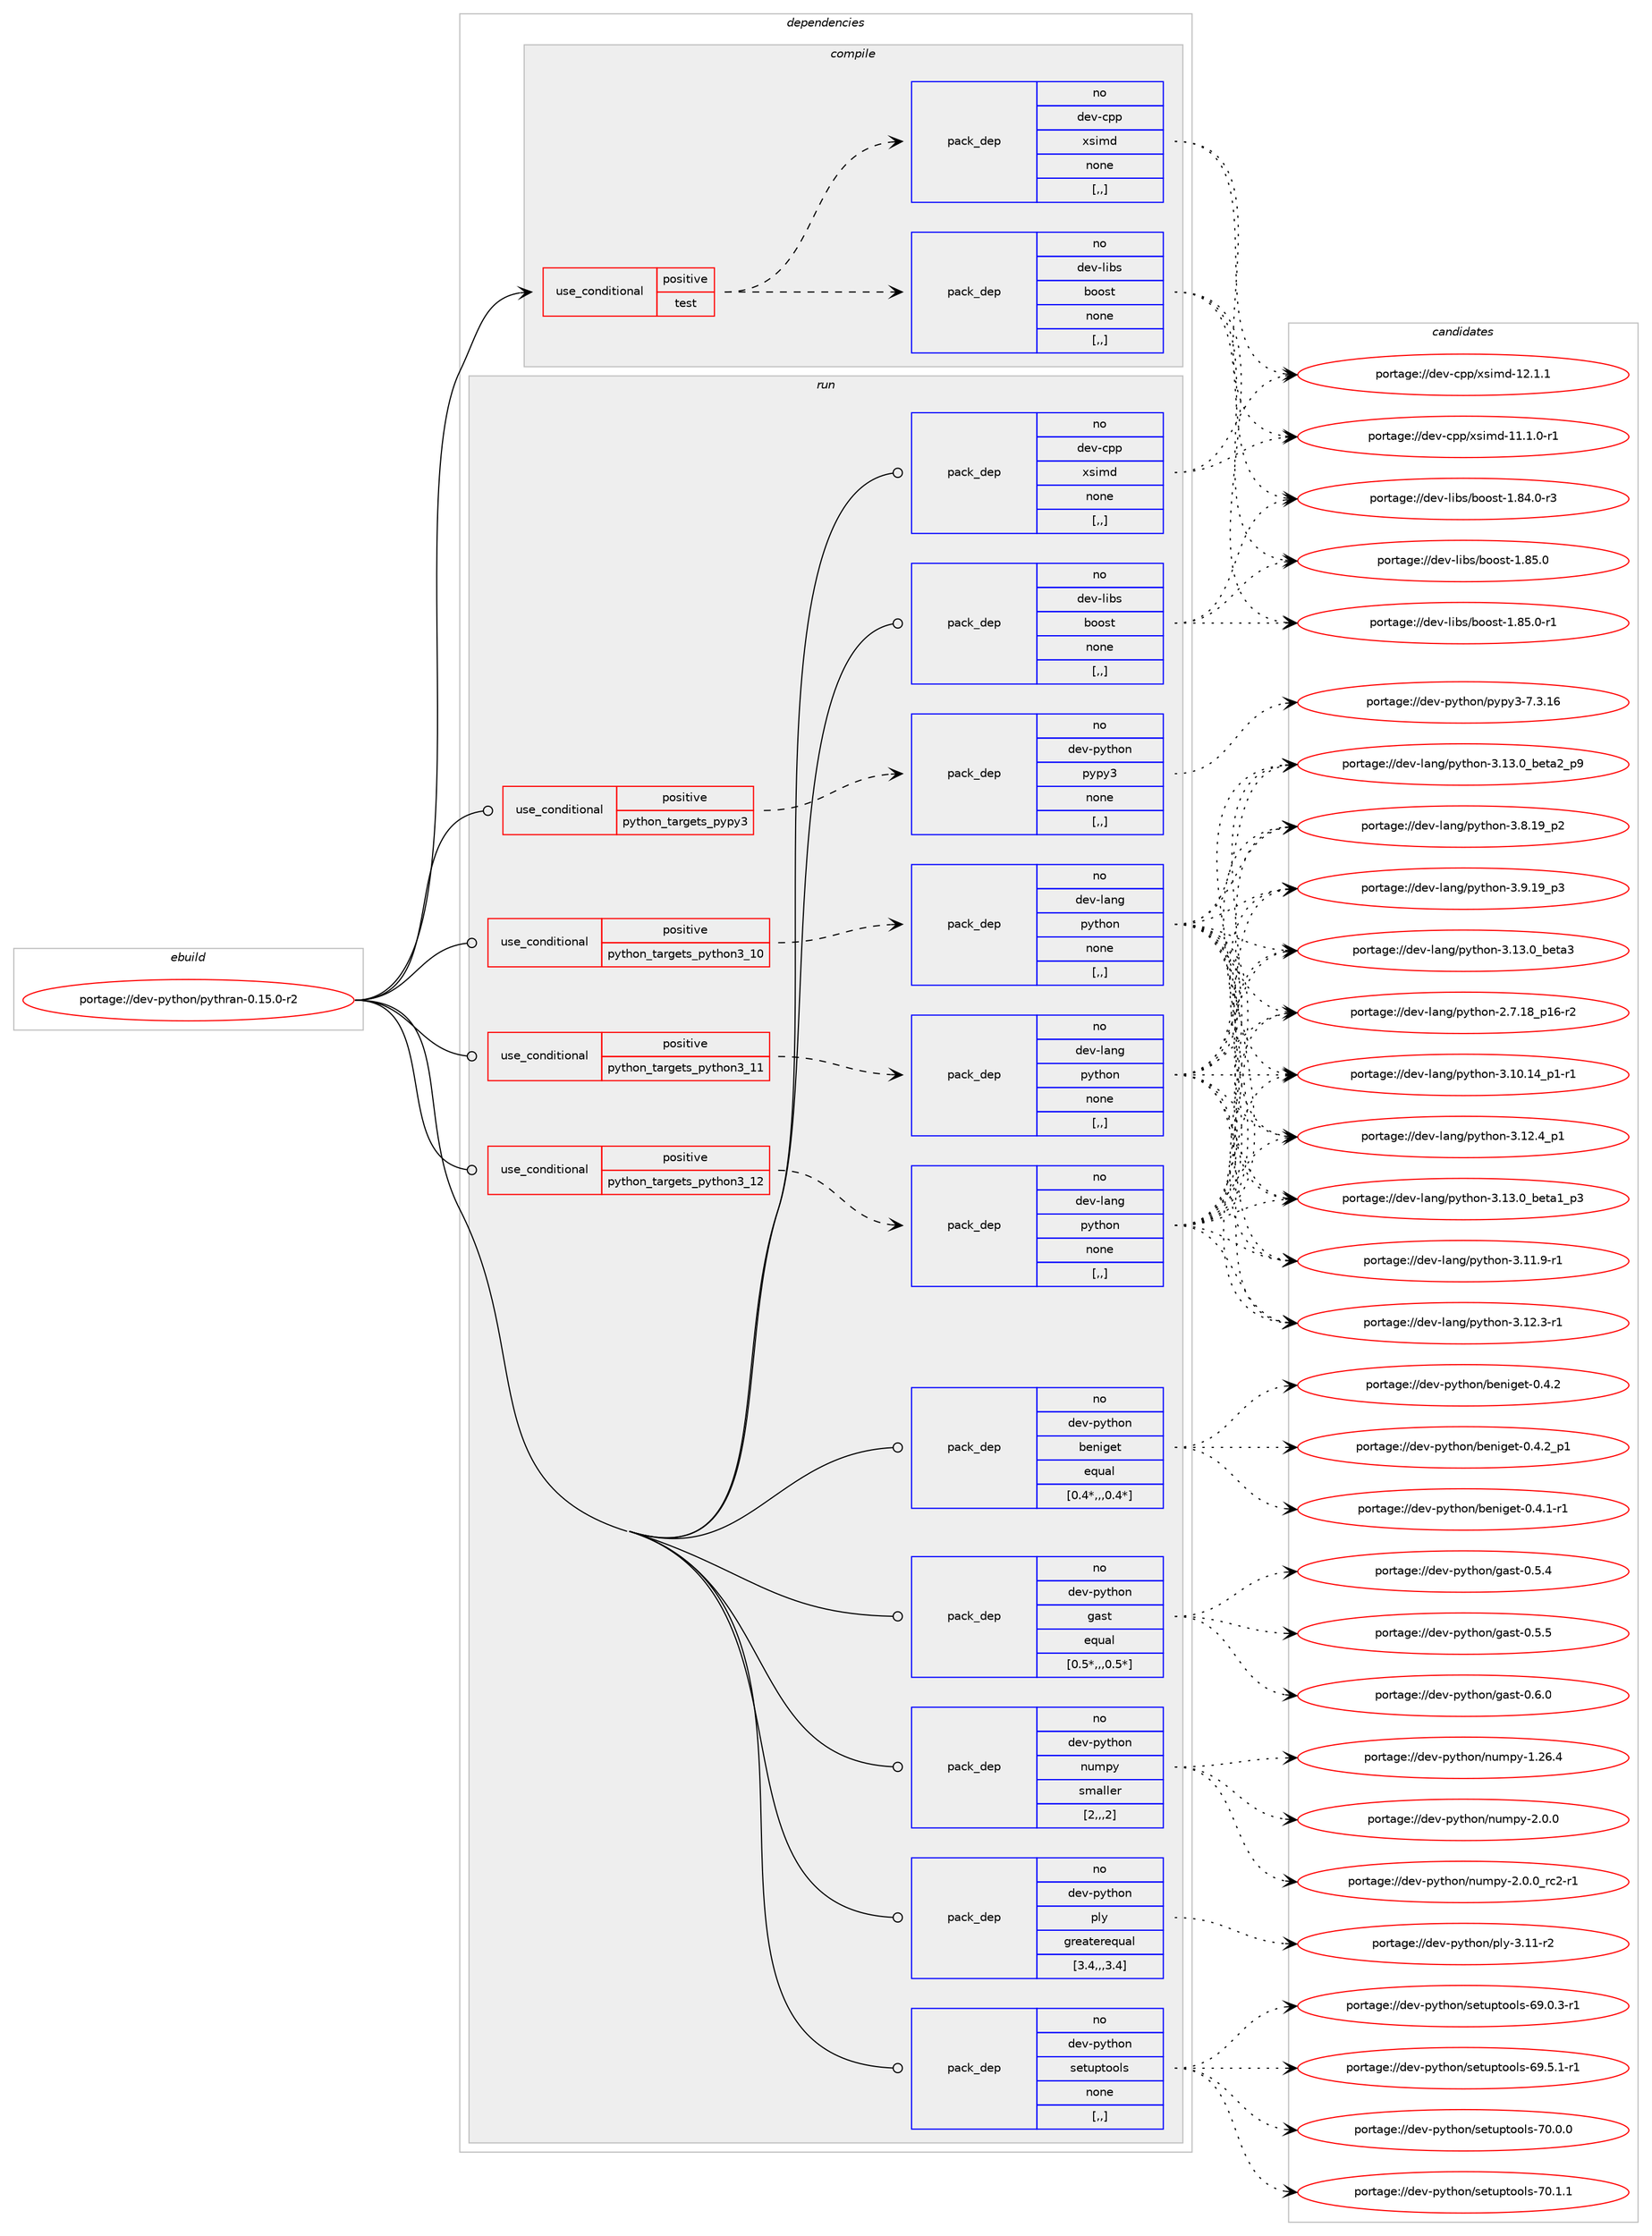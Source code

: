digraph prolog {

# *************
# Graph options
# *************

newrank=true;
concentrate=true;
compound=true;
graph [rankdir=LR,fontname=Helvetica,fontsize=10,ranksep=1.5];#, ranksep=2.5, nodesep=0.2];
edge  [arrowhead=vee];
node  [fontname=Helvetica,fontsize=10];

# **********
# The ebuild
# **********

subgraph cluster_leftcol {
color=gray;
rank=same;
label=<<i>ebuild</i>>;
id [label="portage://dev-python/pythran-0.15.0-r2", color=red, width=4, href="../dev-python/pythran-0.15.0-r2.svg"];
}

# ****************
# The dependencies
# ****************

subgraph cluster_midcol {
color=gray;
label=<<i>dependencies</i>>;
subgraph cluster_compile {
fillcolor="#eeeeee";
style=filled;
label=<<i>compile</i>>;
subgraph cond37230 {
dependency156478 [label=<<TABLE BORDER="0" CELLBORDER="1" CELLSPACING="0" CELLPADDING="4"><TR><TD ROWSPAN="3" CELLPADDING="10">use_conditional</TD></TR><TR><TD>positive</TD></TR><TR><TD>test</TD></TR></TABLE>>, shape=none, color=red];
subgraph pack118011 {
dependency156479 [label=<<TABLE BORDER="0" CELLBORDER="1" CELLSPACING="0" CELLPADDING="4" WIDTH="220"><TR><TD ROWSPAN="6" CELLPADDING="30">pack_dep</TD></TR><TR><TD WIDTH="110">no</TD></TR><TR><TD>dev-libs</TD></TR><TR><TD>boost</TD></TR><TR><TD>none</TD></TR><TR><TD>[,,]</TD></TR></TABLE>>, shape=none, color=blue];
}
dependency156478:e -> dependency156479:w [weight=20,style="dashed",arrowhead="vee"];
subgraph pack118012 {
dependency156480 [label=<<TABLE BORDER="0" CELLBORDER="1" CELLSPACING="0" CELLPADDING="4" WIDTH="220"><TR><TD ROWSPAN="6" CELLPADDING="30">pack_dep</TD></TR><TR><TD WIDTH="110">no</TD></TR><TR><TD>dev-cpp</TD></TR><TR><TD>xsimd</TD></TR><TR><TD>none</TD></TR><TR><TD>[,,]</TD></TR></TABLE>>, shape=none, color=blue];
}
dependency156478:e -> dependency156480:w [weight=20,style="dashed",arrowhead="vee"];
}
id:e -> dependency156478:w [weight=20,style="solid",arrowhead="vee"];
}
subgraph cluster_compileandrun {
fillcolor="#eeeeee";
style=filled;
label=<<i>compile and run</i>>;
}
subgraph cluster_run {
fillcolor="#eeeeee";
style=filled;
label=<<i>run</i>>;
subgraph cond37231 {
dependency156481 [label=<<TABLE BORDER="0" CELLBORDER="1" CELLSPACING="0" CELLPADDING="4"><TR><TD ROWSPAN="3" CELLPADDING="10">use_conditional</TD></TR><TR><TD>positive</TD></TR><TR><TD>python_targets_pypy3</TD></TR></TABLE>>, shape=none, color=red];
subgraph pack118013 {
dependency156482 [label=<<TABLE BORDER="0" CELLBORDER="1" CELLSPACING="0" CELLPADDING="4" WIDTH="220"><TR><TD ROWSPAN="6" CELLPADDING="30">pack_dep</TD></TR><TR><TD WIDTH="110">no</TD></TR><TR><TD>dev-python</TD></TR><TR><TD>pypy3</TD></TR><TR><TD>none</TD></TR><TR><TD>[,,]</TD></TR></TABLE>>, shape=none, color=blue];
}
dependency156481:e -> dependency156482:w [weight=20,style="dashed",arrowhead="vee"];
}
id:e -> dependency156481:w [weight=20,style="solid",arrowhead="odot"];
subgraph cond37232 {
dependency156483 [label=<<TABLE BORDER="0" CELLBORDER="1" CELLSPACING="0" CELLPADDING="4"><TR><TD ROWSPAN="3" CELLPADDING="10">use_conditional</TD></TR><TR><TD>positive</TD></TR><TR><TD>python_targets_python3_10</TD></TR></TABLE>>, shape=none, color=red];
subgraph pack118014 {
dependency156484 [label=<<TABLE BORDER="0" CELLBORDER="1" CELLSPACING="0" CELLPADDING="4" WIDTH="220"><TR><TD ROWSPAN="6" CELLPADDING="30">pack_dep</TD></TR><TR><TD WIDTH="110">no</TD></TR><TR><TD>dev-lang</TD></TR><TR><TD>python</TD></TR><TR><TD>none</TD></TR><TR><TD>[,,]</TD></TR></TABLE>>, shape=none, color=blue];
}
dependency156483:e -> dependency156484:w [weight=20,style="dashed",arrowhead="vee"];
}
id:e -> dependency156483:w [weight=20,style="solid",arrowhead="odot"];
subgraph cond37233 {
dependency156485 [label=<<TABLE BORDER="0" CELLBORDER="1" CELLSPACING="0" CELLPADDING="4"><TR><TD ROWSPAN="3" CELLPADDING="10">use_conditional</TD></TR><TR><TD>positive</TD></TR><TR><TD>python_targets_python3_11</TD></TR></TABLE>>, shape=none, color=red];
subgraph pack118015 {
dependency156486 [label=<<TABLE BORDER="0" CELLBORDER="1" CELLSPACING="0" CELLPADDING="4" WIDTH="220"><TR><TD ROWSPAN="6" CELLPADDING="30">pack_dep</TD></TR><TR><TD WIDTH="110">no</TD></TR><TR><TD>dev-lang</TD></TR><TR><TD>python</TD></TR><TR><TD>none</TD></TR><TR><TD>[,,]</TD></TR></TABLE>>, shape=none, color=blue];
}
dependency156485:e -> dependency156486:w [weight=20,style="dashed",arrowhead="vee"];
}
id:e -> dependency156485:w [weight=20,style="solid",arrowhead="odot"];
subgraph cond37234 {
dependency156487 [label=<<TABLE BORDER="0" CELLBORDER="1" CELLSPACING="0" CELLPADDING="4"><TR><TD ROWSPAN="3" CELLPADDING="10">use_conditional</TD></TR><TR><TD>positive</TD></TR><TR><TD>python_targets_python3_12</TD></TR></TABLE>>, shape=none, color=red];
subgraph pack118016 {
dependency156488 [label=<<TABLE BORDER="0" CELLBORDER="1" CELLSPACING="0" CELLPADDING="4" WIDTH="220"><TR><TD ROWSPAN="6" CELLPADDING="30">pack_dep</TD></TR><TR><TD WIDTH="110">no</TD></TR><TR><TD>dev-lang</TD></TR><TR><TD>python</TD></TR><TR><TD>none</TD></TR><TR><TD>[,,]</TD></TR></TABLE>>, shape=none, color=blue];
}
dependency156487:e -> dependency156488:w [weight=20,style="dashed",arrowhead="vee"];
}
id:e -> dependency156487:w [weight=20,style="solid",arrowhead="odot"];
subgraph pack118017 {
dependency156489 [label=<<TABLE BORDER="0" CELLBORDER="1" CELLSPACING="0" CELLPADDING="4" WIDTH="220"><TR><TD ROWSPAN="6" CELLPADDING="30">pack_dep</TD></TR><TR><TD WIDTH="110">no</TD></TR><TR><TD>dev-cpp</TD></TR><TR><TD>xsimd</TD></TR><TR><TD>none</TD></TR><TR><TD>[,,]</TD></TR></TABLE>>, shape=none, color=blue];
}
id:e -> dependency156489:w [weight=20,style="solid",arrowhead="odot"];
subgraph pack118018 {
dependency156490 [label=<<TABLE BORDER="0" CELLBORDER="1" CELLSPACING="0" CELLPADDING="4" WIDTH="220"><TR><TD ROWSPAN="6" CELLPADDING="30">pack_dep</TD></TR><TR><TD WIDTH="110">no</TD></TR><TR><TD>dev-libs</TD></TR><TR><TD>boost</TD></TR><TR><TD>none</TD></TR><TR><TD>[,,]</TD></TR></TABLE>>, shape=none, color=blue];
}
id:e -> dependency156490:w [weight=20,style="solid",arrowhead="odot"];
subgraph pack118019 {
dependency156491 [label=<<TABLE BORDER="0" CELLBORDER="1" CELLSPACING="0" CELLPADDING="4" WIDTH="220"><TR><TD ROWSPAN="6" CELLPADDING="30">pack_dep</TD></TR><TR><TD WIDTH="110">no</TD></TR><TR><TD>dev-python</TD></TR><TR><TD>beniget</TD></TR><TR><TD>equal</TD></TR><TR><TD>[0.4*,,,0.4*]</TD></TR></TABLE>>, shape=none, color=blue];
}
id:e -> dependency156491:w [weight=20,style="solid",arrowhead="odot"];
subgraph pack118020 {
dependency156492 [label=<<TABLE BORDER="0" CELLBORDER="1" CELLSPACING="0" CELLPADDING="4" WIDTH="220"><TR><TD ROWSPAN="6" CELLPADDING="30">pack_dep</TD></TR><TR><TD WIDTH="110">no</TD></TR><TR><TD>dev-python</TD></TR><TR><TD>gast</TD></TR><TR><TD>equal</TD></TR><TR><TD>[0.5*,,,0.5*]</TD></TR></TABLE>>, shape=none, color=blue];
}
id:e -> dependency156492:w [weight=20,style="solid",arrowhead="odot"];
subgraph pack118021 {
dependency156493 [label=<<TABLE BORDER="0" CELLBORDER="1" CELLSPACING="0" CELLPADDING="4" WIDTH="220"><TR><TD ROWSPAN="6" CELLPADDING="30">pack_dep</TD></TR><TR><TD WIDTH="110">no</TD></TR><TR><TD>dev-python</TD></TR><TR><TD>numpy</TD></TR><TR><TD>smaller</TD></TR><TR><TD>[2,,,2]</TD></TR></TABLE>>, shape=none, color=blue];
}
id:e -> dependency156493:w [weight=20,style="solid",arrowhead="odot"];
subgraph pack118022 {
dependency156494 [label=<<TABLE BORDER="0" CELLBORDER="1" CELLSPACING="0" CELLPADDING="4" WIDTH="220"><TR><TD ROWSPAN="6" CELLPADDING="30">pack_dep</TD></TR><TR><TD WIDTH="110">no</TD></TR><TR><TD>dev-python</TD></TR><TR><TD>ply</TD></TR><TR><TD>greaterequal</TD></TR><TR><TD>[3.4,,,3.4]</TD></TR></TABLE>>, shape=none, color=blue];
}
id:e -> dependency156494:w [weight=20,style="solid",arrowhead="odot"];
subgraph pack118023 {
dependency156495 [label=<<TABLE BORDER="0" CELLBORDER="1" CELLSPACING="0" CELLPADDING="4" WIDTH="220"><TR><TD ROWSPAN="6" CELLPADDING="30">pack_dep</TD></TR><TR><TD WIDTH="110">no</TD></TR><TR><TD>dev-python</TD></TR><TR><TD>setuptools</TD></TR><TR><TD>none</TD></TR><TR><TD>[,,]</TD></TR></TABLE>>, shape=none, color=blue];
}
id:e -> dependency156495:w [weight=20,style="solid",arrowhead="odot"];
}
}

# **************
# The candidates
# **************

subgraph cluster_choices {
rank=same;
color=gray;
label=<<i>candidates</i>>;

subgraph choice118011 {
color=black;
nodesep=1;
choice10010111845108105981154798111111115116454946565246484511451 [label="portage://dev-libs/boost-1.84.0-r3", color=red, width=4,href="../dev-libs/boost-1.84.0-r3.svg"];
choice1001011184510810598115479811111111511645494656534648 [label="portage://dev-libs/boost-1.85.0", color=red, width=4,href="../dev-libs/boost-1.85.0.svg"];
choice10010111845108105981154798111111115116454946565346484511449 [label="portage://dev-libs/boost-1.85.0-r1", color=red, width=4,href="../dev-libs/boost-1.85.0-r1.svg"];
dependency156479:e -> choice10010111845108105981154798111111115116454946565246484511451:w [style=dotted,weight="100"];
dependency156479:e -> choice1001011184510810598115479811111111511645494656534648:w [style=dotted,weight="100"];
dependency156479:e -> choice10010111845108105981154798111111115116454946565346484511449:w [style=dotted,weight="100"];
}
subgraph choice118012 {
color=black;
nodesep=1;
choice100101118459911211247120115105109100454949464946484511449 [label="portage://dev-cpp/xsimd-11.1.0-r1", color=red, width=4,href="../dev-cpp/xsimd-11.1.0-r1.svg"];
choice10010111845991121124712011510510910045495046494649 [label="portage://dev-cpp/xsimd-12.1.1", color=red, width=4,href="../dev-cpp/xsimd-12.1.1.svg"];
dependency156480:e -> choice100101118459911211247120115105109100454949464946484511449:w [style=dotted,weight="100"];
dependency156480:e -> choice10010111845991121124712011510510910045495046494649:w [style=dotted,weight="100"];
}
subgraph choice118013 {
color=black;
nodesep=1;
choice10010111845112121116104111110471121211121215145554651464954 [label="portage://dev-python/pypy3-7.3.16", color=red, width=4,href="../dev-python/pypy3-7.3.16.svg"];
dependency156482:e -> choice10010111845112121116104111110471121211121215145554651464954:w [style=dotted,weight="100"];
}
subgraph choice118014 {
color=black;
nodesep=1;
choice100101118451089711010347112121116104111110455046554649569511249544511450 [label="portage://dev-lang/python-2.7.18_p16-r2", color=red, width=4,href="../dev-lang/python-2.7.18_p16-r2.svg"];
choice100101118451089711010347112121116104111110455146494846495295112494511449 [label="portage://dev-lang/python-3.10.14_p1-r1", color=red, width=4,href="../dev-lang/python-3.10.14_p1-r1.svg"];
choice100101118451089711010347112121116104111110455146494946574511449 [label="portage://dev-lang/python-3.11.9-r1", color=red, width=4,href="../dev-lang/python-3.11.9-r1.svg"];
choice100101118451089711010347112121116104111110455146495046514511449 [label="portage://dev-lang/python-3.12.3-r1", color=red, width=4,href="../dev-lang/python-3.12.3-r1.svg"];
choice100101118451089711010347112121116104111110455146495046529511249 [label="portage://dev-lang/python-3.12.4_p1", color=red, width=4,href="../dev-lang/python-3.12.4_p1.svg"];
choice10010111845108971101034711212111610411111045514649514648959810111697499511251 [label="portage://dev-lang/python-3.13.0_beta1_p3", color=red, width=4,href="../dev-lang/python-3.13.0_beta1_p3.svg"];
choice10010111845108971101034711212111610411111045514649514648959810111697509511257 [label="portage://dev-lang/python-3.13.0_beta2_p9", color=red, width=4,href="../dev-lang/python-3.13.0_beta2_p9.svg"];
choice1001011184510897110103471121211161041111104551464951464895981011169751 [label="portage://dev-lang/python-3.13.0_beta3", color=red, width=4,href="../dev-lang/python-3.13.0_beta3.svg"];
choice100101118451089711010347112121116104111110455146564649579511250 [label="portage://dev-lang/python-3.8.19_p2", color=red, width=4,href="../dev-lang/python-3.8.19_p2.svg"];
choice100101118451089711010347112121116104111110455146574649579511251 [label="portage://dev-lang/python-3.9.19_p3", color=red, width=4,href="../dev-lang/python-3.9.19_p3.svg"];
dependency156484:e -> choice100101118451089711010347112121116104111110455046554649569511249544511450:w [style=dotted,weight="100"];
dependency156484:e -> choice100101118451089711010347112121116104111110455146494846495295112494511449:w [style=dotted,weight="100"];
dependency156484:e -> choice100101118451089711010347112121116104111110455146494946574511449:w [style=dotted,weight="100"];
dependency156484:e -> choice100101118451089711010347112121116104111110455146495046514511449:w [style=dotted,weight="100"];
dependency156484:e -> choice100101118451089711010347112121116104111110455146495046529511249:w [style=dotted,weight="100"];
dependency156484:e -> choice10010111845108971101034711212111610411111045514649514648959810111697499511251:w [style=dotted,weight="100"];
dependency156484:e -> choice10010111845108971101034711212111610411111045514649514648959810111697509511257:w [style=dotted,weight="100"];
dependency156484:e -> choice1001011184510897110103471121211161041111104551464951464895981011169751:w [style=dotted,weight="100"];
dependency156484:e -> choice100101118451089711010347112121116104111110455146564649579511250:w [style=dotted,weight="100"];
dependency156484:e -> choice100101118451089711010347112121116104111110455146574649579511251:w [style=dotted,weight="100"];
}
subgraph choice118015 {
color=black;
nodesep=1;
choice100101118451089711010347112121116104111110455046554649569511249544511450 [label="portage://dev-lang/python-2.7.18_p16-r2", color=red, width=4,href="../dev-lang/python-2.7.18_p16-r2.svg"];
choice100101118451089711010347112121116104111110455146494846495295112494511449 [label="portage://dev-lang/python-3.10.14_p1-r1", color=red, width=4,href="../dev-lang/python-3.10.14_p1-r1.svg"];
choice100101118451089711010347112121116104111110455146494946574511449 [label="portage://dev-lang/python-3.11.9-r1", color=red, width=4,href="../dev-lang/python-3.11.9-r1.svg"];
choice100101118451089711010347112121116104111110455146495046514511449 [label="portage://dev-lang/python-3.12.3-r1", color=red, width=4,href="../dev-lang/python-3.12.3-r1.svg"];
choice100101118451089711010347112121116104111110455146495046529511249 [label="portage://dev-lang/python-3.12.4_p1", color=red, width=4,href="../dev-lang/python-3.12.4_p1.svg"];
choice10010111845108971101034711212111610411111045514649514648959810111697499511251 [label="portage://dev-lang/python-3.13.0_beta1_p3", color=red, width=4,href="../dev-lang/python-3.13.0_beta1_p3.svg"];
choice10010111845108971101034711212111610411111045514649514648959810111697509511257 [label="portage://dev-lang/python-3.13.0_beta2_p9", color=red, width=4,href="../dev-lang/python-3.13.0_beta2_p9.svg"];
choice1001011184510897110103471121211161041111104551464951464895981011169751 [label="portage://dev-lang/python-3.13.0_beta3", color=red, width=4,href="../dev-lang/python-3.13.0_beta3.svg"];
choice100101118451089711010347112121116104111110455146564649579511250 [label="portage://dev-lang/python-3.8.19_p2", color=red, width=4,href="../dev-lang/python-3.8.19_p2.svg"];
choice100101118451089711010347112121116104111110455146574649579511251 [label="portage://dev-lang/python-3.9.19_p3", color=red, width=4,href="../dev-lang/python-3.9.19_p3.svg"];
dependency156486:e -> choice100101118451089711010347112121116104111110455046554649569511249544511450:w [style=dotted,weight="100"];
dependency156486:e -> choice100101118451089711010347112121116104111110455146494846495295112494511449:w [style=dotted,weight="100"];
dependency156486:e -> choice100101118451089711010347112121116104111110455146494946574511449:w [style=dotted,weight="100"];
dependency156486:e -> choice100101118451089711010347112121116104111110455146495046514511449:w [style=dotted,weight="100"];
dependency156486:e -> choice100101118451089711010347112121116104111110455146495046529511249:w [style=dotted,weight="100"];
dependency156486:e -> choice10010111845108971101034711212111610411111045514649514648959810111697499511251:w [style=dotted,weight="100"];
dependency156486:e -> choice10010111845108971101034711212111610411111045514649514648959810111697509511257:w [style=dotted,weight="100"];
dependency156486:e -> choice1001011184510897110103471121211161041111104551464951464895981011169751:w [style=dotted,weight="100"];
dependency156486:e -> choice100101118451089711010347112121116104111110455146564649579511250:w [style=dotted,weight="100"];
dependency156486:e -> choice100101118451089711010347112121116104111110455146574649579511251:w [style=dotted,weight="100"];
}
subgraph choice118016 {
color=black;
nodesep=1;
choice100101118451089711010347112121116104111110455046554649569511249544511450 [label="portage://dev-lang/python-2.7.18_p16-r2", color=red, width=4,href="../dev-lang/python-2.7.18_p16-r2.svg"];
choice100101118451089711010347112121116104111110455146494846495295112494511449 [label="portage://dev-lang/python-3.10.14_p1-r1", color=red, width=4,href="../dev-lang/python-3.10.14_p1-r1.svg"];
choice100101118451089711010347112121116104111110455146494946574511449 [label="portage://dev-lang/python-3.11.9-r1", color=red, width=4,href="../dev-lang/python-3.11.9-r1.svg"];
choice100101118451089711010347112121116104111110455146495046514511449 [label="portage://dev-lang/python-3.12.3-r1", color=red, width=4,href="../dev-lang/python-3.12.3-r1.svg"];
choice100101118451089711010347112121116104111110455146495046529511249 [label="portage://dev-lang/python-3.12.4_p1", color=red, width=4,href="../dev-lang/python-3.12.4_p1.svg"];
choice10010111845108971101034711212111610411111045514649514648959810111697499511251 [label="portage://dev-lang/python-3.13.0_beta1_p3", color=red, width=4,href="../dev-lang/python-3.13.0_beta1_p3.svg"];
choice10010111845108971101034711212111610411111045514649514648959810111697509511257 [label="portage://dev-lang/python-3.13.0_beta2_p9", color=red, width=4,href="../dev-lang/python-3.13.0_beta2_p9.svg"];
choice1001011184510897110103471121211161041111104551464951464895981011169751 [label="portage://dev-lang/python-3.13.0_beta3", color=red, width=4,href="../dev-lang/python-3.13.0_beta3.svg"];
choice100101118451089711010347112121116104111110455146564649579511250 [label="portage://dev-lang/python-3.8.19_p2", color=red, width=4,href="../dev-lang/python-3.8.19_p2.svg"];
choice100101118451089711010347112121116104111110455146574649579511251 [label="portage://dev-lang/python-3.9.19_p3", color=red, width=4,href="../dev-lang/python-3.9.19_p3.svg"];
dependency156488:e -> choice100101118451089711010347112121116104111110455046554649569511249544511450:w [style=dotted,weight="100"];
dependency156488:e -> choice100101118451089711010347112121116104111110455146494846495295112494511449:w [style=dotted,weight="100"];
dependency156488:e -> choice100101118451089711010347112121116104111110455146494946574511449:w [style=dotted,weight="100"];
dependency156488:e -> choice100101118451089711010347112121116104111110455146495046514511449:w [style=dotted,weight="100"];
dependency156488:e -> choice100101118451089711010347112121116104111110455146495046529511249:w [style=dotted,weight="100"];
dependency156488:e -> choice10010111845108971101034711212111610411111045514649514648959810111697499511251:w [style=dotted,weight="100"];
dependency156488:e -> choice10010111845108971101034711212111610411111045514649514648959810111697509511257:w [style=dotted,weight="100"];
dependency156488:e -> choice1001011184510897110103471121211161041111104551464951464895981011169751:w [style=dotted,weight="100"];
dependency156488:e -> choice100101118451089711010347112121116104111110455146564649579511250:w [style=dotted,weight="100"];
dependency156488:e -> choice100101118451089711010347112121116104111110455146574649579511251:w [style=dotted,weight="100"];
}
subgraph choice118017 {
color=black;
nodesep=1;
choice100101118459911211247120115105109100454949464946484511449 [label="portage://dev-cpp/xsimd-11.1.0-r1", color=red, width=4,href="../dev-cpp/xsimd-11.1.0-r1.svg"];
choice10010111845991121124712011510510910045495046494649 [label="portage://dev-cpp/xsimd-12.1.1", color=red, width=4,href="../dev-cpp/xsimd-12.1.1.svg"];
dependency156489:e -> choice100101118459911211247120115105109100454949464946484511449:w [style=dotted,weight="100"];
dependency156489:e -> choice10010111845991121124712011510510910045495046494649:w [style=dotted,weight="100"];
}
subgraph choice118018 {
color=black;
nodesep=1;
choice10010111845108105981154798111111115116454946565246484511451 [label="portage://dev-libs/boost-1.84.0-r3", color=red, width=4,href="../dev-libs/boost-1.84.0-r3.svg"];
choice1001011184510810598115479811111111511645494656534648 [label="portage://dev-libs/boost-1.85.0", color=red, width=4,href="../dev-libs/boost-1.85.0.svg"];
choice10010111845108105981154798111111115116454946565346484511449 [label="portage://dev-libs/boost-1.85.0-r1", color=red, width=4,href="../dev-libs/boost-1.85.0-r1.svg"];
dependency156490:e -> choice10010111845108105981154798111111115116454946565246484511451:w [style=dotted,weight="100"];
dependency156490:e -> choice1001011184510810598115479811111111511645494656534648:w [style=dotted,weight="100"];
dependency156490:e -> choice10010111845108105981154798111111115116454946565346484511449:w [style=dotted,weight="100"];
}
subgraph choice118019 {
color=black;
nodesep=1;
choice1001011184511212111610411111047981011101051031011164548465246494511449 [label="portage://dev-python/beniget-0.4.1-r1", color=red, width=4,href="../dev-python/beniget-0.4.1-r1.svg"];
choice100101118451121211161041111104798101110105103101116454846524650 [label="portage://dev-python/beniget-0.4.2", color=red, width=4,href="../dev-python/beniget-0.4.2.svg"];
choice1001011184511212111610411111047981011101051031011164548465246509511249 [label="portage://dev-python/beniget-0.4.2_p1", color=red, width=4,href="../dev-python/beniget-0.4.2_p1.svg"];
dependency156491:e -> choice1001011184511212111610411111047981011101051031011164548465246494511449:w [style=dotted,weight="100"];
dependency156491:e -> choice100101118451121211161041111104798101110105103101116454846524650:w [style=dotted,weight="100"];
dependency156491:e -> choice1001011184511212111610411111047981011101051031011164548465246509511249:w [style=dotted,weight="100"];
}
subgraph choice118020 {
color=black;
nodesep=1;
choice100101118451121211161041111104710397115116454846534652 [label="portage://dev-python/gast-0.5.4", color=red, width=4,href="../dev-python/gast-0.5.4.svg"];
choice100101118451121211161041111104710397115116454846534653 [label="portage://dev-python/gast-0.5.5", color=red, width=4,href="../dev-python/gast-0.5.5.svg"];
choice100101118451121211161041111104710397115116454846544648 [label="portage://dev-python/gast-0.6.0", color=red, width=4,href="../dev-python/gast-0.6.0.svg"];
dependency156492:e -> choice100101118451121211161041111104710397115116454846534652:w [style=dotted,weight="100"];
dependency156492:e -> choice100101118451121211161041111104710397115116454846534653:w [style=dotted,weight="100"];
dependency156492:e -> choice100101118451121211161041111104710397115116454846544648:w [style=dotted,weight="100"];
}
subgraph choice118021 {
color=black;
nodesep=1;
choice100101118451121211161041111104711011710911212145494650544652 [label="portage://dev-python/numpy-1.26.4", color=red, width=4,href="../dev-python/numpy-1.26.4.svg"];
choice1001011184511212111610411111047110117109112121455046484648 [label="portage://dev-python/numpy-2.0.0", color=red, width=4,href="../dev-python/numpy-2.0.0.svg"];
choice10010111845112121116104111110471101171091121214550464846489511499504511449 [label="portage://dev-python/numpy-2.0.0_rc2-r1", color=red, width=4,href="../dev-python/numpy-2.0.0_rc2-r1.svg"];
dependency156493:e -> choice100101118451121211161041111104711011710911212145494650544652:w [style=dotted,weight="100"];
dependency156493:e -> choice1001011184511212111610411111047110117109112121455046484648:w [style=dotted,weight="100"];
dependency156493:e -> choice10010111845112121116104111110471101171091121214550464846489511499504511449:w [style=dotted,weight="100"];
}
subgraph choice118022 {
color=black;
nodesep=1;
choice100101118451121211161041111104711210812145514649494511450 [label="portage://dev-python/ply-3.11-r2", color=red, width=4,href="../dev-python/ply-3.11-r2.svg"];
dependency156494:e -> choice100101118451121211161041111104711210812145514649494511450:w [style=dotted,weight="100"];
}
subgraph choice118023 {
color=black;
nodesep=1;
choice1001011184511212111610411111047115101116117112116111111108115455457464846514511449 [label="portage://dev-python/setuptools-69.0.3-r1", color=red, width=4,href="../dev-python/setuptools-69.0.3-r1.svg"];
choice1001011184511212111610411111047115101116117112116111111108115455457465346494511449 [label="portage://dev-python/setuptools-69.5.1-r1", color=red, width=4,href="../dev-python/setuptools-69.5.1-r1.svg"];
choice100101118451121211161041111104711510111611711211611111110811545554846484648 [label="portage://dev-python/setuptools-70.0.0", color=red, width=4,href="../dev-python/setuptools-70.0.0.svg"];
choice100101118451121211161041111104711510111611711211611111110811545554846494649 [label="portage://dev-python/setuptools-70.1.1", color=red, width=4,href="../dev-python/setuptools-70.1.1.svg"];
dependency156495:e -> choice1001011184511212111610411111047115101116117112116111111108115455457464846514511449:w [style=dotted,weight="100"];
dependency156495:e -> choice1001011184511212111610411111047115101116117112116111111108115455457465346494511449:w [style=dotted,weight="100"];
dependency156495:e -> choice100101118451121211161041111104711510111611711211611111110811545554846484648:w [style=dotted,weight="100"];
dependency156495:e -> choice100101118451121211161041111104711510111611711211611111110811545554846494649:w [style=dotted,weight="100"];
}
}

}
